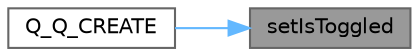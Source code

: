digraph "setIsToggled"
{
 // LATEX_PDF_SIZE
  bgcolor="transparent";
  edge [fontname=Helvetica,fontsize=10,labelfontname=Helvetica,labelfontsize=10];
  node [fontname=Helvetica,fontsize=10,shape=box,height=0.2,width=0.4];
  rankdir="RL";
  Node1 [id="Node000001",label="setIsToggled",height=0.2,width=0.4,color="gray40", fillcolor="grey60", style="filled", fontcolor="black",tooltip="设置开关状态"];
  Node1 -> Node2 [id="edge1_Node000001_Node000002",dir="back",color="steelblue1",style="solid",tooltip=" "];
  Node2 [id="Node000002",label="Q_Q_CREATE",height=0.2,width=0.4,color="grey40", fillcolor="white", style="filled",URL="$class_ela_toggle_switch.html#a385f779555d071b0c2d796d553d401a3",tooltip="声明私有类指针"];
}
